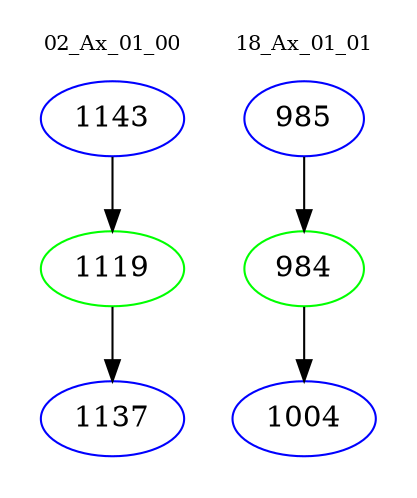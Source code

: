 digraph{
subgraph cluster_0 {
color = white
label = "02_Ax_01_00";
fontsize=10;
T0_1143 [label="1143", color="blue"]
T0_1143 -> T0_1119 [color="black"]
T0_1119 [label="1119", color="green"]
T0_1119 -> T0_1137 [color="black"]
T0_1137 [label="1137", color="blue"]
}
subgraph cluster_1 {
color = white
label = "18_Ax_01_01";
fontsize=10;
T1_985 [label="985", color="blue"]
T1_985 -> T1_984 [color="black"]
T1_984 [label="984", color="green"]
T1_984 -> T1_1004 [color="black"]
T1_1004 [label="1004", color="blue"]
}
}
